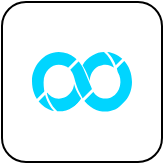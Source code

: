 <mxfile version="20.8.16" type="device"><diagram name="第 1 页" id="mfFVRO4-h7Wwx2bYq_Rv"><mxGraphModel dx="940" dy="702" grid="1" gridSize="10" guides="1" tooltips="1" connect="1" arrows="1" fold="1" page="1" pageScale="1" pageWidth="827" pageHeight="1169" math="0" shadow="0"><root><mxCell id="0"/><mxCell id="1" parent="0"/><mxCell id="utXUMM-MuhAPFoYshP6t-1" value="" style="dashed=0;outlineConnect=0;html=1;align=center;labelPosition=center;verticalLabelPosition=bottom;verticalAlign=top;shape=mxgraph.weblogos.wakoopa;fillColor=#00d5ff;strokeColor=none" parent="1" vertex="1"><mxGeometry x="175" y="315" width="50" height="30" as="geometry"/></mxCell><mxCell id="iR8ZyaPVIEKt9vLLTjK9-1" value="" style="rounded=1;whiteSpace=wrap;html=1;fillStyle=hatch;" vertex="1" parent="1"><mxGeometry x="160" y="290" width="80" height="80" as="geometry"/></mxCell></root></mxGraphModel></diagram></mxfile>